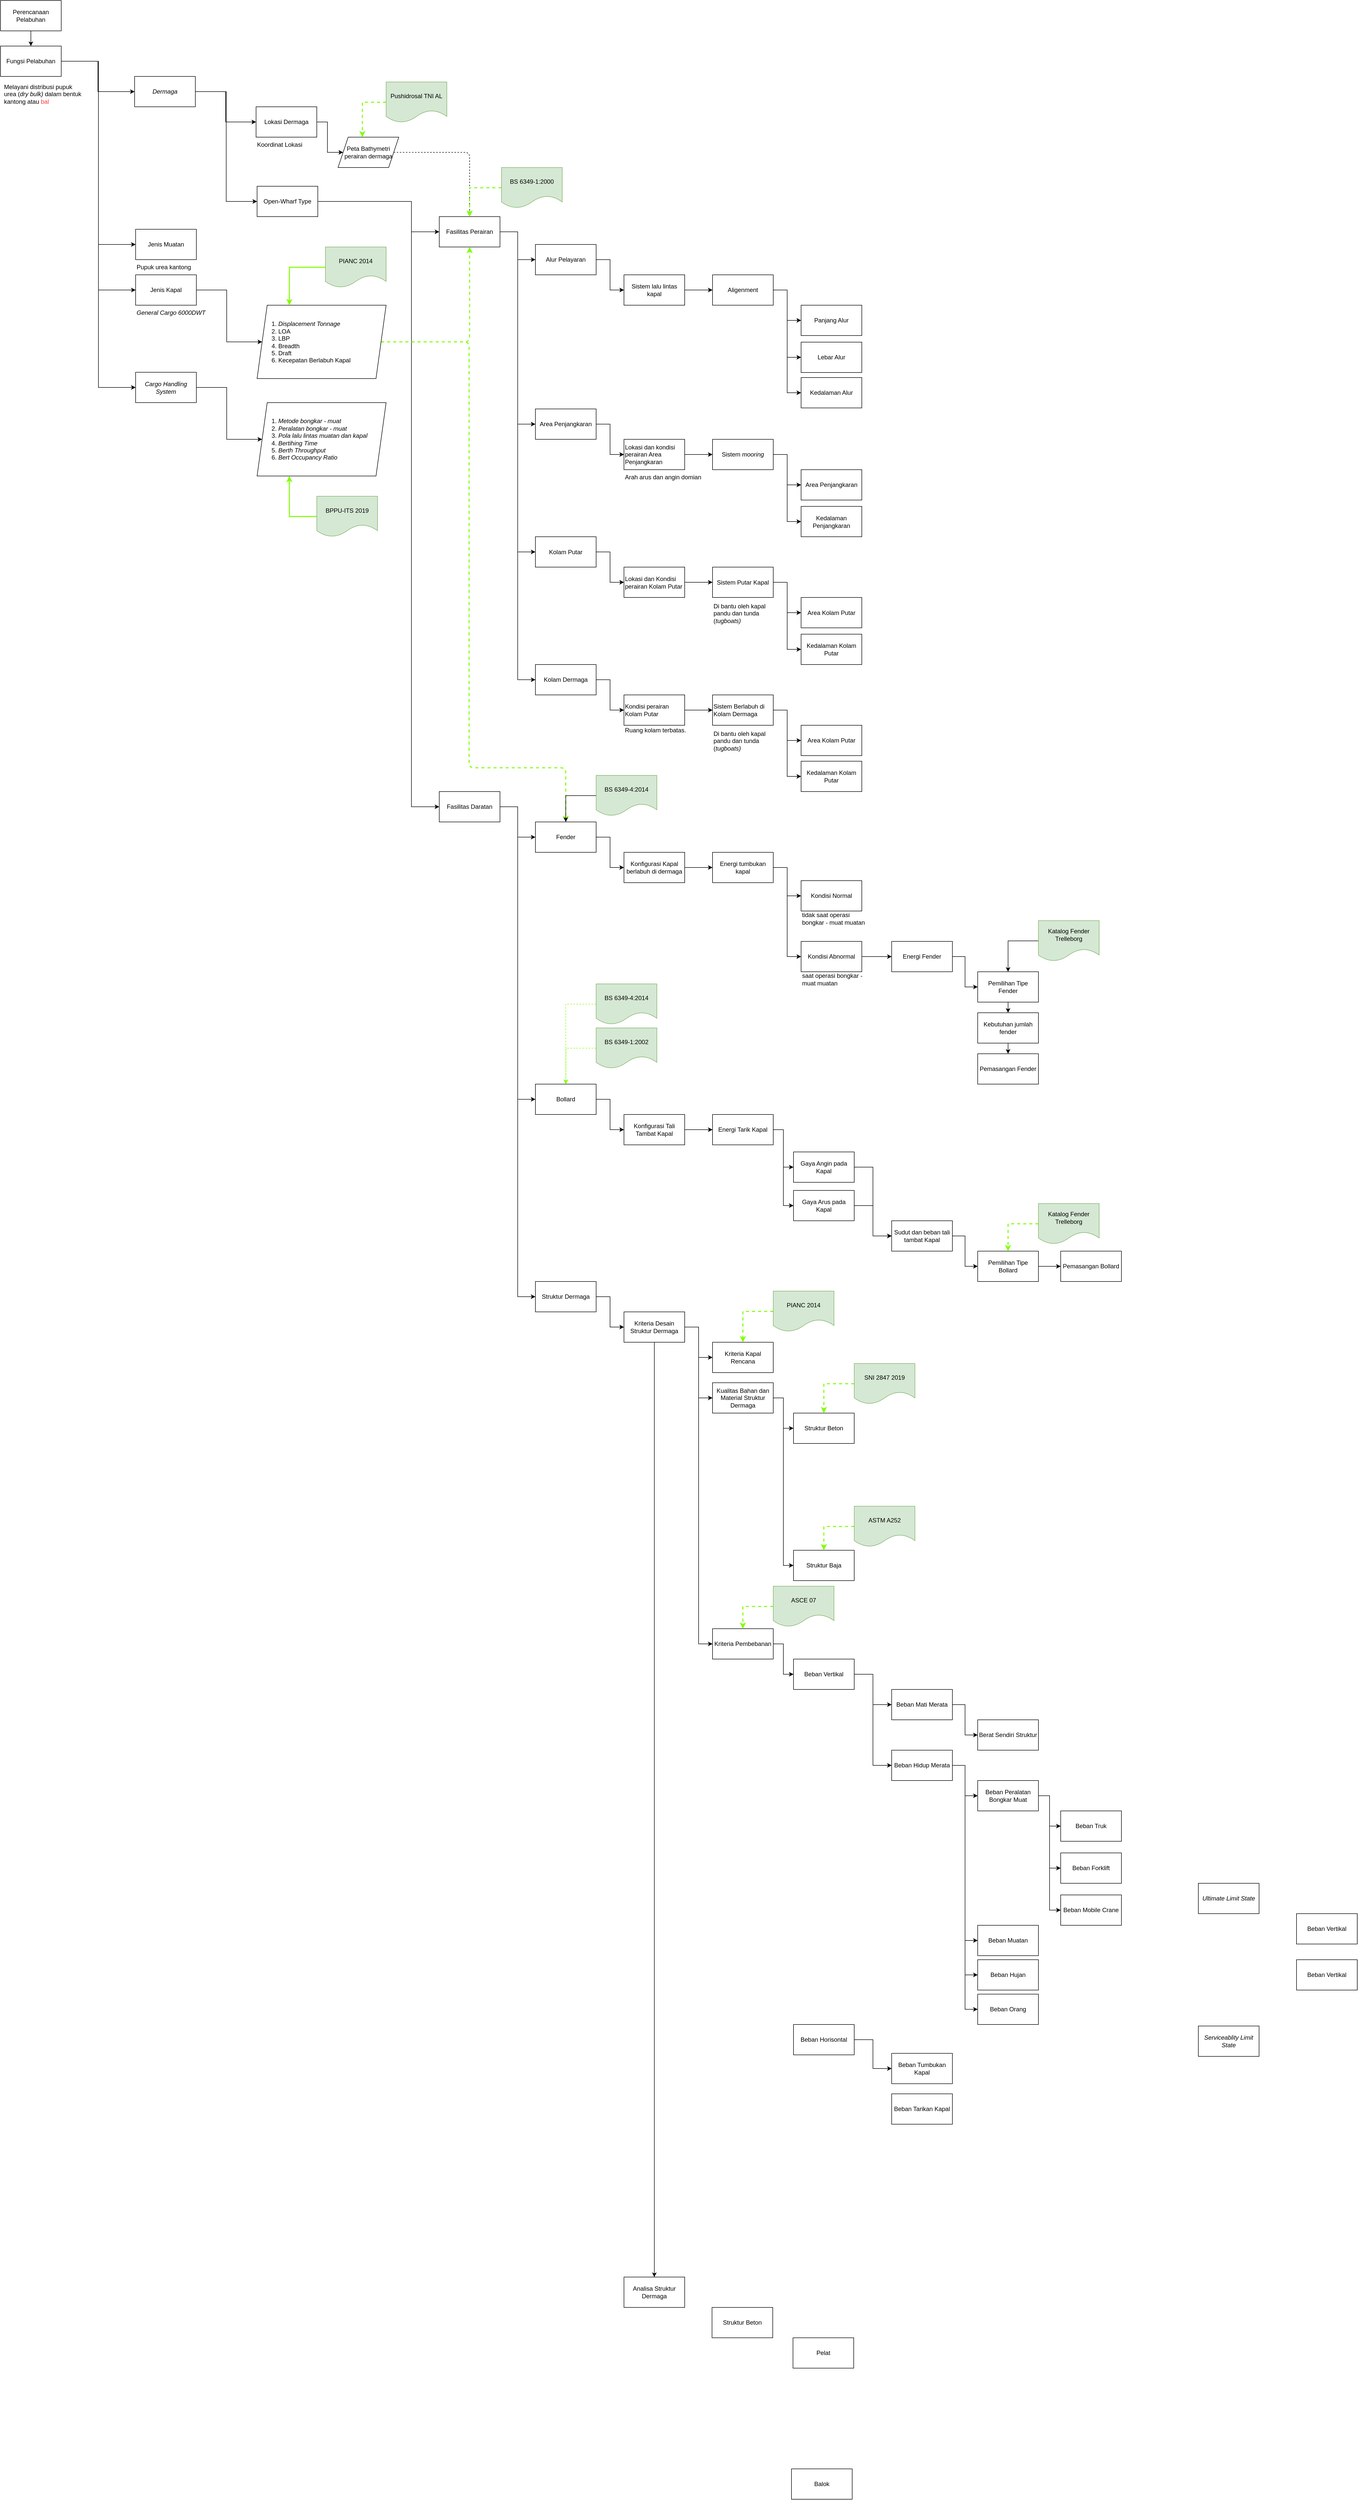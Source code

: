 <mxfile version="18.0.3" type="github">
  <diagram id="vPnPxJsKkhuTtD2iRJGy" name="Page-1">
    <mxGraphModel dx="1455" dy="5675" grid="0" gridSize="35" guides="1" tooltips="1" connect="1" arrows="1" fold="1" page="1" pageScale="1" pageWidth="3300" pageHeight="4681" math="0" shadow="0">
      <root>
        <mxCell id="0" />
        <mxCell id="1" parent="0" />
        <mxCell id="v9qTnyX4O629vSzhhKhX-34" style="edgeStyle=orthogonalEdgeStyle;rounded=0;orthogonalLoop=1;jettySize=auto;html=1;exitX=0.5;exitY=1;exitDx=0;exitDy=0;fontColor=#000000;" parent="1" source="v9qTnyX4O629vSzhhKhX-1" target="v9qTnyX4O629vSzhhKhX-18" edge="1">
          <mxGeometry relative="1" as="geometry" />
        </mxCell>
        <mxCell id="v9qTnyX4O629vSzhhKhX-1" value="Perencanaan Pelabuhan" style="rounded=0;whiteSpace=wrap;html=1;" parent="1" vertex="1">
          <mxGeometry x="117" y="-4574" width="120" height="60" as="geometry" />
        </mxCell>
        <mxCell id="v9qTnyX4O629vSzhhKhX-49" style="edgeStyle=orthogonalEdgeStyle;rounded=0;orthogonalLoop=1;jettySize=auto;html=1;entryX=0;entryY=0.5;entryDx=0;entryDy=0;fontColor=#000000;" parent="1" source="v9qTnyX4O629vSzhhKhX-2" target="v9qTnyX4O629vSzhhKhX-8" edge="1">
          <mxGeometry relative="1" as="geometry" />
        </mxCell>
        <mxCell id="v9qTnyX4O629vSzhhKhX-61" style="edgeStyle=orthogonalEdgeStyle;rounded=0;orthogonalLoop=1;jettySize=auto;html=1;exitX=1;exitY=0.5;exitDx=0;exitDy=0;entryX=0;entryY=0.5;entryDx=0;entryDy=0;fontColor=#000000;" parent="1" source="v9qTnyX4O629vSzhhKhX-2" target="v9qTnyX4O629vSzhhKhX-9" edge="1">
          <mxGeometry relative="1" as="geometry" />
        </mxCell>
        <mxCell id="v9qTnyX4O629vSzhhKhX-71" style="edgeStyle=orthogonalEdgeStyle;rounded=0;orthogonalLoop=1;jettySize=auto;html=1;exitX=1;exitY=0.5;exitDx=0;exitDy=0;entryX=0;entryY=0.5;entryDx=0;entryDy=0;fontColor=#000000;" parent="1" source="v9qTnyX4O629vSzhhKhX-2" target="v9qTnyX4O629vSzhhKhX-10" edge="1">
          <mxGeometry relative="1" as="geometry" />
        </mxCell>
        <mxCell id="v9qTnyX4O629vSzhhKhX-82" style="edgeStyle=orthogonalEdgeStyle;rounded=0;orthogonalLoop=1;jettySize=auto;html=1;exitX=1;exitY=0.5;exitDx=0;exitDy=0;entryX=0;entryY=0.5;entryDx=0;entryDy=0;fontColor=#000000;" parent="1" source="v9qTnyX4O629vSzhhKhX-2" target="v9qTnyX4O629vSzhhKhX-11" edge="1">
          <mxGeometry relative="1" as="geometry" />
        </mxCell>
        <mxCell id="v9qTnyX4O629vSzhhKhX-2" value="Fasilitas Perairan" style="rounded=0;whiteSpace=wrap;html=1;" parent="1" vertex="1">
          <mxGeometry x="984" y="-4147" width="120" height="60" as="geometry" />
        </mxCell>
        <mxCell id="Ws4u6goq_V8mnw8VZYxV-10" style="edgeStyle=orthogonalEdgeStyle;rounded=0;orthogonalLoop=1;jettySize=auto;html=1;exitX=1;exitY=0.5;exitDx=0;exitDy=0;entryX=0;entryY=0.5;entryDx=0;entryDy=0;strokeColor=#000000;strokeWidth=1;" edge="1" parent="1" source="v9qTnyX4O629vSzhhKhX-3" target="Ws4u6goq_V8mnw8VZYxV-9">
          <mxGeometry relative="1" as="geometry" />
        </mxCell>
        <mxCell id="Ws4u6goq_V8mnw8VZYxV-40" style="edgeStyle=orthogonalEdgeStyle;rounded=0;orthogonalLoop=1;jettySize=auto;html=1;exitX=1;exitY=0.5;exitDx=0;exitDy=0;entryX=0;entryY=0.5;entryDx=0;entryDy=0;strokeColor=#000000;strokeWidth=1;" edge="1" parent="1" source="v9qTnyX4O629vSzhhKhX-3" target="Ws4u6goq_V8mnw8VZYxV-39">
          <mxGeometry relative="1" as="geometry" />
        </mxCell>
        <mxCell id="Ws4u6goq_V8mnw8VZYxV-112" style="edgeStyle=orthogonalEdgeStyle;rounded=0;orthogonalLoop=1;jettySize=auto;html=1;exitX=1;exitY=0.5;exitDx=0;exitDy=0;entryX=0;entryY=0.5;entryDx=0;entryDy=0;strokeColor=#000000;strokeWidth=1;" edge="1" parent="1" source="v9qTnyX4O629vSzhhKhX-3" target="Ws4u6goq_V8mnw8VZYxV-62">
          <mxGeometry relative="1" as="geometry" />
        </mxCell>
        <mxCell id="v9qTnyX4O629vSzhhKhX-3" value="Fasilitas Daratan" style="rounded=0;whiteSpace=wrap;html=1;" parent="1" vertex="1">
          <mxGeometry x="984" y="-3011" width="120" height="60" as="geometry" />
        </mxCell>
        <mxCell id="v9qTnyX4O629vSzhhKhX-55" style="edgeStyle=orthogonalEdgeStyle;rounded=0;orthogonalLoop=1;jettySize=auto;html=1;exitX=1;exitY=0.5;exitDx=0;exitDy=0;entryX=0;entryY=0.5;entryDx=0;entryDy=0;fontColor=#000000;" parent="1" source="v9qTnyX4O629vSzhhKhX-8" target="v9qTnyX4O629vSzhhKhX-51" edge="1">
          <mxGeometry relative="1" as="geometry" />
        </mxCell>
        <mxCell id="v9qTnyX4O629vSzhhKhX-8" value="Alur Pelayaran" style="rounded=0;whiteSpace=wrap;html=1;" parent="1" vertex="1">
          <mxGeometry x="1174" y="-4092" width="120" height="60" as="geometry" />
        </mxCell>
        <mxCell id="v9qTnyX4O629vSzhhKhX-65" style="edgeStyle=orthogonalEdgeStyle;rounded=0;orthogonalLoop=1;jettySize=auto;html=1;exitX=1;exitY=0.5;exitDx=0;exitDy=0;entryX=0;entryY=0.5;entryDx=0;entryDy=0;fontColor=#000000;" parent="1" source="v9qTnyX4O629vSzhhKhX-9" target="v9qTnyX4O629vSzhhKhX-62" edge="1">
          <mxGeometry relative="1" as="geometry" />
        </mxCell>
        <mxCell id="v9qTnyX4O629vSzhhKhX-9" value="Area Penjangkaran" style="rounded=0;whiteSpace=wrap;html=1;" parent="1" vertex="1">
          <mxGeometry x="1174" y="-3767" width="120" height="60" as="geometry" />
        </mxCell>
        <mxCell id="v9qTnyX4O629vSzhhKhX-78" style="edgeStyle=orthogonalEdgeStyle;rounded=0;orthogonalLoop=1;jettySize=auto;html=1;exitX=1;exitY=0.5;exitDx=0;exitDy=0;entryX=0;entryY=0.5;entryDx=0;entryDy=0;fontColor=#000000;" parent="1" source="v9qTnyX4O629vSzhhKhX-10" target="v9qTnyX4O629vSzhhKhX-77" edge="1">
          <mxGeometry relative="1" as="geometry" />
        </mxCell>
        <mxCell id="v9qTnyX4O629vSzhhKhX-10" value="Kolam Putar" style="rounded=0;whiteSpace=wrap;html=1;" parent="1" vertex="1">
          <mxGeometry x="1174" y="-3514.5" width="120" height="60" as="geometry" />
        </mxCell>
        <mxCell id="v9qTnyX4O629vSzhhKhX-85" style="edgeStyle=orthogonalEdgeStyle;rounded=0;orthogonalLoop=1;jettySize=auto;html=1;exitX=1;exitY=0.5;exitDx=0;exitDy=0;entryX=0;entryY=0.5;entryDx=0;entryDy=0;fontColor=#000000;" parent="1" source="v9qTnyX4O629vSzhhKhX-11" target="v9qTnyX4O629vSzhhKhX-83" edge="1">
          <mxGeometry relative="1" as="geometry" />
        </mxCell>
        <mxCell id="v9qTnyX4O629vSzhhKhX-11" value="Kolam Dermaga" style="rounded=0;whiteSpace=wrap;html=1;" parent="1" vertex="1">
          <mxGeometry x="1174" y="-3262" width="120" height="60" as="geometry" />
        </mxCell>
        <mxCell id="v9qTnyX4O629vSzhhKhX-36" style="edgeStyle=orthogonalEdgeStyle;rounded=0;orthogonalLoop=1;jettySize=auto;html=1;entryX=0;entryY=0.5;entryDx=0;entryDy=0;fontColor=#000000;" parent="1" source="v9qTnyX4O629vSzhhKhX-18" target="v9qTnyX4O629vSzhhKhX-24" edge="1">
          <mxGeometry relative="1" as="geometry" />
        </mxCell>
        <mxCell id="v9qTnyX4O629vSzhhKhX-37" style="edgeStyle=orthogonalEdgeStyle;rounded=0;orthogonalLoop=1;jettySize=auto;html=1;exitX=1;exitY=0.5;exitDx=0;exitDy=0;entryX=0;entryY=0.5;entryDx=0;entryDy=0;fontColor=#000000;" parent="1" source="v9qTnyX4O629vSzhhKhX-18" target="v9qTnyX4O629vSzhhKhX-20" edge="1">
          <mxGeometry relative="1" as="geometry" />
        </mxCell>
        <mxCell id="v9qTnyX4O629vSzhhKhX-38" style="edgeStyle=orthogonalEdgeStyle;rounded=0;orthogonalLoop=1;jettySize=auto;html=1;exitX=1;exitY=0.5;exitDx=0;exitDy=0;entryX=0;entryY=0.5;entryDx=0;entryDy=0;fontColor=#000000;" parent="1" source="v9qTnyX4O629vSzhhKhX-18" target="v9qTnyX4O629vSzhhKhX-21" edge="1">
          <mxGeometry relative="1" as="geometry" />
        </mxCell>
        <mxCell id="v9qTnyX4O629vSzhhKhX-39" style="edgeStyle=orthogonalEdgeStyle;rounded=0;orthogonalLoop=1;jettySize=auto;html=1;entryX=0;entryY=0.5;entryDx=0;entryDy=0;fontColor=#000000;exitX=1;exitY=0.5;exitDx=0;exitDy=0;" parent="1" source="v9qTnyX4O629vSzhhKhX-18" target="v9qTnyX4O629vSzhhKhX-22" edge="1">
          <mxGeometry relative="1" as="geometry">
            <mxPoint x="308" y="-4266" as="sourcePoint" />
          </mxGeometry>
        </mxCell>
        <mxCell id="v9qTnyX4O629vSzhhKhX-18" value="Fungsi Pelabuhan" style="rounded=0;whiteSpace=wrap;html=1;" parent="1" vertex="1">
          <mxGeometry x="117" y="-4484" width="120" height="60" as="geometry" />
        </mxCell>
        <mxCell id="v9qTnyX4O629vSzhhKhX-20" value="Jenis Muatan" style="rounded=0;whiteSpace=wrap;html=1;" parent="1" vertex="1">
          <mxGeometry x="384" y="-4122" width="120" height="60" as="geometry" />
        </mxCell>
        <mxCell id="v9qTnyX4O629vSzhhKhX-44" style="edgeStyle=orthogonalEdgeStyle;rounded=0;orthogonalLoop=1;jettySize=auto;html=1;fontColor=#000000;entryX=0;entryY=0.5;entryDx=0;entryDy=0;" parent="1" source="v9qTnyX4O629vSzhhKhX-21" target="v9qTnyX4O629vSzhhKhX-40" edge="1">
          <mxGeometry relative="1" as="geometry">
            <mxPoint x="614" y="-4062" as="targetPoint" />
          </mxGeometry>
        </mxCell>
        <mxCell id="v9qTnyX4O629vSzhhKhX-21" value="Jenis Kapal" style="rounded=0;whiteSpace=wrap;html=1;" parent="1" vertex="1">
          <mxGeometry x="384" y="-4032" width="120" height="60" as="geometry" />
        </mxCell>
        <mxCell id="v9qTnyX4O629vSzhhKhX-45" style="edgeStyle=orthogonalEdgeStyle;rounded=0;orthogonalLoop=1;jettySize=auto;html=1;entryX=0;entryY=0.5;entryDx=0;entryDy=0;fontColor=#000000;" parent="1" source="v9qTnyX4O629vSzhhKhX-22" target="v9qTnyX4O629vSzhhKhX-43" edge="1">
          <mxGeometry relative="1" as="geometry" />
        </mxCell>
        <mxCell id="v9qTnyX4O629vSzhhKhX-22" value="&lt;i&gt;Cargo Handling System&lt;/i&gt;" style="rounded=0;whiteSpace=wrap;html=1;align=center;" parent="1" vertex="1">
          <mxGeometry x="384" y="-3839.5" width="120" height="60" as="geometry" />
        </mxCell>
        <mxCell id="v9qTnyX4O629vSzhhKhX-46" style="edgeStyle=orthogonalEdgeStyle;rounded=0;orthogonalLoop=1;jettySize=auto;html=1;exitX=1;exitY=0.5;exitDx=0;exitDy=0;fontColor=#000000;entryX=0;entryY=0.5;entryDx=0;entryDy=0;" parent="1" source="v9qTnyX4O629vSzhhKhX-24" target="v9qTnyX4O629vSzhhKhX-99" edge="1">
          <mxGeometry relative="1" as="geometry" />
        </mxCell>
        <mxCell id="v9qTnyX4O629vSzhhKhX-100" style="edgeStyle=orthogonalEdgeStyle;rounded=0;orthogonalLoop=1;jettySize=auto;html=1;exitX=1;exitY=0.5;exitDx=0;exitDy=0;entryX=0;entryY=0.5;entryDx=0;entryDy=0;fontColor=#000000;" parent="1" source="v9qTnyX4O629vSzhhKhX-24" target="v9qTnyX4O629vSzhhKhX-31" edge="1">
          <mxGeometry relative="1" as="geometry" />
        </mxCell>
        <mxCell id="v9qTnyX4O629vSzhhKhX-24" value="&lt;i&gt;Dermaga&lt;/i&gt;" style="rounded=0;whiteSpace=wrap;html=1;" parent="1" vertex="1">
          <mxGeometry x="382" y="-4424" width="120" height="60" as="geometry" />
        </mxCell>
        <mxCell id="v9qTnyX4O629vSzhhKhX-26" value="Melayani distribusi pupuk urea (&lt;i&gt;dry bulk)&lt;/i&gt;&amp;nbsp;dalam bentuk kantong atau &lt;font color=&quot;#ff3333&quot;&gt;bal&lt;/font&gt;" style="text;html=1;strokeColor=none;fillColor=none;align=left;verticalAlign=middle;whiteSpace=wrap;rounded=0;" parent="1" vertex="1">
          <mxGeometry x="122" y="-4413" width="157" height="48" as="geometry" />
        </mxCell>
        <mxCell id="v9qTnyX4O629vSzhhKhX-29" value="Pupuk urea kantong" style="text;html=1;strokeColor=none;fillColor=none;align=left;verticalAlign=middle;whiteSpace=wrap;rounded=0;" parent="1" vertex="1">
          <mxGeometry x="384" y="-4062" width="280" height="30" as="geometry" />
        </mxCell>
        <mxCell id="v9qTnyX4O629vSzhhKhX-30" value="&lt;i&gt;General Cargo 6000DWT&lt;/i&gt;" style="text;html=1;strokeColor=none;fillColor=none;align=left;verticalAlign=middle;whiteSpace=wrap;rounded=0;" parent="1" vertex="1">
          <mxGeometry x="384" y="-3972" width="280" height="30" as="geometry" />
        </mxCell>
        <mxCell id="v9qTnyX4O629vSzhhKhX-47" style="edgeStyle=orthogonalEdgeStyle;rounded=0;orthogonalLoop=1;jettySize=auto;html=1;exitX=1;exitY=0.5;exitDx=0;exitDy=0;entryX=0;entryY=0.5;entryDx=0;entryDy=0;fontColor=#000000;" parent="1" source="v9qTnyX4O629vSzhhKhX-31" target="v9qTnyX4O629vSzhhKhX-2" edge="1">
          <mxGeometry relative="1" as="geometry">
            <Array as="points">
              <mxPoint x="929" y="-4177" />
              <mxPoint x="929" y="-4117" />
            </Array>
          </mxGeometry>
        </mxCell>
        <mxCell id="v9qTnyX4O629vSzhhKhX-48" style="edgeStyle=orthogonalEdgeStyle;rounded=0;orthogonalLoop=1;jettySize=auto;html=1;exitX=1;exitY=0.5;exitDx=0;exitDy=0;entryX=0;entryY=0.5;entryDx=0;entryDy=0;fontColor=#000000;" parent="1" source="v9qTnyX4O629vSzhhKhX-31" target="v9qTnyX4O629vSzhhKhX-3" edge="1">
          <mxGeometry relative="1" as="geometry">
            <Array as="points">
              <mxPoint x="929" y="-4177" />
              <mxPoint x="929" y="-2981" />
            </Array>
          </mxGeometry>
        </mxCell>
        <mxCell id="v9qTnyX4O629vSzhhKhX-31" value="Open-Wharf Type" style="rounded=0;whiteSpace=wrap;html=1;fontColor=#000000;" parent="1" vertex="1">
          <mxGeometry x="624" y="-4207" width="120" height="60" as="geometry" />
        </mxCell>
        <mxCell id="v9qTnyX4O629vSzhhKhX-96" style="edgeStyle=orthogonalEdgeStyle;orthogonalLoop=1;jettySize=auto;html=1;entryX=0.5;entryY=1;entryDx=0;entryDy=0;fontColor=#000000;verticalAlign=middle;horizontal=1;rounded=1;dashed=1;fillColor=#d5e8d4;strokeColor=#80FF00;strokeWidth=2;" parent="1" source="v9qTnyX4O629vSzhhKhX-40" target="v9qTnyX4O629vSzhhKhX-2" edge="1">
          <mxGeometry relative="1" as="geometry">
            <Array as="points">
              <mxPoint x="1044" y="-3899" />
            </Array>
          </mxGeometry>
        </mxCell>
        <mxCell id="Ws4u6goq_V8mnw8VZYxV-20" style="edgeStyle=orthogonalEdgeStyle;rounded=1;orthogonalLoop=1;jettySize=auto;html=1;exitX=1;exitY=0.5;exitDx=0;exitDy=0;strokeColor=#80FF00;strokeWidth=2;dashed=1;" edge="1" parent="1" source="v9qTnyX4O629vSzhhKhX-40" target="Ws4u6goq_V8mnw8VZYxV-9">
          <mxGeometry relative="1" as="geometry">
            <mxPoint x="1021.545" y="-3058.364" as="targetPoint" />
            <Array as="points">
              <mxPoint x="1043" y="-3899" />
              <mxPoint x="1043" y="-3058" />
              <mxPoint x="1234" y="-3058" />
            </Array>
          </mxGeometry>
        </mxCell>
        <mxCell id="v9qTnyX4O629vSzhhKhX-40" value="&lt;ol&gt;&lt;li&gt;&lt;i&gt;Displacement Tonnage&lt;/i&gt;&lt;/li&gt;&lt;li&gt;LOA&lt;/li&gt;&lt;li&gt;LBP&lt;/li&gt;&lt;li&gt;Breadth&lt;/li&gt;&lt;li&gt;Draft&lt;/li&gt;&lt;li&gt;Kecepatan Berlabuh Kapal&lt;/li&gt;&lt;/ol&gt;" style="shape=parallelogram;perimeter=parallelogramPerimeter;whiteSpace=wrap;html=1;fixedSize=1;fontColor=#000000;align=left;" parent="1" vertex="1">
          <mxGeometry x="624" y="-3972" width="255" height="145" as="geometry" />
        </mxCell>
        <mxCell id="v9qTnyX4O629vSzhhKhX-43" value="&lt;ol&gt;&lt;li&gt;&lt;i&gt;Metode bongkar - muat&lt;/i&gt;&lt;/li&gt;&lt;li&gt;&lt;i&gt;Peralatan bongkar - muat&lt;/i&gt;&lt;/li&gt;&lt;li&gt;&lt;i&gt;Pola lalu lintas muatan dan kapal&lt;/i&gt;&lt;/li&gt;&lt;li&gt;&lt;i&gt;Bertihing Time&lt;/i&gt;&lt;/li&gt;&lt;li&gt;&lt;i&gt;Berth Throughput&lt;/i&gt;&lt;/li&gt;&lt;li&gt;&lt;i&gt;Bert Occupancy Ratio&lt;/i&gt;&lt;/li&gt;&lt;/ol&gt;" style="shape=parallelogram;perimeter=parallelogramPerimeter;whiteSpace=wrap;html=1;fixedSize=1;fontColor=#000000;align=left;" parent="1" vertex="1">
          <mxGeometry x="624" y="-3779.5" width="255" height="145" as="geometry" />
        </mxCell>
        <mxCell id="v9qTnyX4O629vSzhhKhX-57" style="edgeStyle=orthogonalEdgeStyle;rounded=0;orthogonalLoop=1;jettySize=auto;html=1;entryX=0;entryY=0.5;entryDx=0;entryDy=0;fontColor=#000000;" parent="1" source="v9qTnyX4O629vSzhhKhX-50" target="v9qTnyX4O629vSzhhKhX-52" edge="1">
          <mxGeometry relative="1" as="geometry" />
        </mxCell>
        <mxCell id="v9qTnyX4O629vSzhhKhX-58" style="edgeStyle=orthogonalEdgeStyle;rounded=0;orthogonalLoop=1;jettySize=auto;html=1;exitX=1;exitY=0.5;exitDx=0;exitDy=0;entryX=0;entryY=0.5;entryDx=0;entryDy=0;fontColor=#000000;" parent="1" source="v9qTnyX4O629vSzhhKhX-50" target="v9qTnyX4O629vSzhhKhX-53" edge="1">
          <mxGeometry relative="1" as="geometry" />
        </mxCell>
        <mxCell id="v9qTnyX4O629vSzhhKhX-60" style="edgeStyle=orthogonalEdgeStyle;rounded=0;orthogonalLoop=1;jettySize=auto;html=1;exitX=1;exitY=0.5;exitDx=0;exitDy=0;entryX=0;entryY=0.5;entryDx=0;entryDy=0;fontColor=#000000;" parent="1" source="v9qTnyX4O629vSzhhKhX-50" target="v9qTnyX4O629vSzhhKhX-59" edge="1">
          <mxGeometry relative="1" as="geometry" />
        </mxCell>
        <mxCell id="v9qTnyX4O629vSzhhKhX-50" value="Aligenment" style="rounded=0;whiteSpace=wrap;html=1;" parent="1" vertex="1">
          <mxGeometry x="1524" y="-4032" width="120" height="60" as="geometry" />
        </mxCell>
        <mxCell id="v9qTnyX4O629vSzhhKhX-56" style="edgeStyle=orthogonalEdgeStyle;rounded=0;orthogonalLoop=1;jettySize=auto;html=1;exitX=1;exitY=0.5;exitDx=0;exitDy=0;entryX=0;entryY=0.5;entryDx=0;entryDy=0;fontColor=#000000;" parent="1" source="v9qTnyX4O629vSzhhKhX-51" target="v9qTnyX4O629vSzhhKhX-50" edge="1">
          <mxGeometry relative="1" as="geometry" />
        </mxCell>
        <mxCell id="v9qTnyX4O629vSzhhKhX-51" value="Sistem lalu lintas kapal" style="rounded=0;whiteSpace=wrap;html=1;" parent="1" vertex="1">
          <mxGeometry x="1349" y="-4032" width="120" height="60" as="geometry" />
        </mxCell>
        <mxCell id="v9qTnyX4O629vSzhhKhX-52" value="Panjang Alur" style="rounded=0;whiteSpace=wrap;html=1;" parent="1" vertex="1">
          <mxGeometry x="1699" y="-3972" width="120" height="60" as="geometry" />
        </mxCell>
        <mxCell id="v9qTnyX4O629vSzhhKhX-53" value="Lebar Alur" style="rounded=0;whiteSpace=wrap;html=1;" parent="1" vertex="1">
          <mxGeometry x="1699" y="-3899" width="120" height="60" as="geometry" />
        </mxCell>
        <mxCell id="v9qTnyX4O629vSzhhKhX-59" value="Kedalaman Alur" style="rounded=0;whiteSpace=wrap;html=1;" parent="1" vertex="1">
          <mxGeometry x="1699" y="-3829" width="120" height="60" as="geometry" />
        </mxCell>
        <mxCell id="v9qTnyX4O629vSzhhKhX-64" style="edgeStyle=orthogonalEdgeStyle;rounded=0;orthogonalLoop=1;jettySize=auto;html=1;exitX=1;exitY=0.5;exitDx=0;exitDy=0;entryX=0;entryY=0.5;entryDx=0;entryDy=0;fontColor=#000000;" parent="1" source="v9qTnyX4O629vSzhhKhX-62" target="v9qTnyX4O629vSzhhKhX-63" edge="1">
          <mxGeometry relative="1" as="geometry" />
        </mxCell>
        <mxCell id="v9qTnyX4O629vSzhhKhX-62" value="Lokasi dan kondisi perairan Area Penjangkaran" style="rounded=0;whiteSpace=wrap;html=1;align=left;" parent="1" vertex="1">
          <mxGeometry x="1349" y="-3707" width="120" height="60" as="geometry" />
        </mxCell>
        <mxCell id="v9qTnyX4O629vSzhhKhX-69" style="edgeStyle=orthogonalEdgeStyle;rounded=0;orthogonalLoop=1;jettySize=auto;html=1;exitX=1;exitY=0.5;exitDx=0;exitDy=0;entryX=0;entryY=0.5;entryDx=0;entryDy=0;fontColor=#000000;" parent="1" source="v9qTnyX4O629vSzhhKhX-63" target="v9qTnyX4O629vSzhhKhX-66" edge="1">
          <mxGeometry relative="1" as="geometry" />
        </mxCell>
        <mxCell id="v9qTnyX4O629vSzhhKhX-70" style="edgeStyle=orthogonalEdgeStyle;rounded=0;orthogonalLoop=1;jettySize=auto;html=1;exitX=1;exitY=0.5;exitDx=0;exitDy=0;entryX=0;entryY=0.5;entryDx=0;entryDy=0;fontColor=#000000;" parent="1" source="v9qTnyX4O629vSzhhKhX-63" target="v9qTnyX4O629vSzhhKhX-67" edge="1">
          <mxGeometry relative="1" as="geometry" />
        </mxCell>
        <mxCell id="v9qTnyX4O629vSzhhKhX-63" value="Sistem &lt;i&gt;mooring&lt;/i&gt;" style="rounded=0;whiteSpace=wrap;html=1;" parent="1" vertex="1">
          <mxGeometry x="1524" y="-3707" width="120" height="60" as="geometry" />
        </mxCell>
        <mxCell id="v9qTnyX4O629vSzhhKhX-66" value="Area Penjangkaran" style="rounded=0;whiteSpace=wrap;html=1;" parent="1" vertex="1">
          <mxGeometry x="1699" y="-3647" width="120" height="60" as="geometry" />
        </mxCell>
        <mxCell id="v9qTnyX4O629vSzhhKhX-67" value="Kedalaman Penjangkaran" style="rounded=0;whiteSpace=wrap;html=1;" parent="1" vertex="1">
          <mxGeometry x="1699" y="-3574.5" width="120" height="60" as="geometry" />
        </mxCell>
        <mxCell id="v9qTnyX4O629vSzhhKhX-68" value="Arah arus dan angin domian" style="text;html=1;strokeColor=none;fillColor=none;align=left;verticalAlign=middle;whiteSpace=wrap;rounded=0;fontColor=#000000;" parent="1" vertex="1">
          <mxGeometry x="1349" y="-3647" width="175" height="30" as="geometry" />
        </mxCell>
        <mxCell id="v9qTnyX4O629vSzhhKhX-73" value="Di bantu oleh kapal pandu dan tunda (&lt;i&gt;tugboats)&lt;/i&gt;" style="text;html=1;strokeColor=none;fillColor=none;align=left;verticalAlign=middle;whiteSpace=wrap;rounded=0;fontColor=#000000;" parent="1" vertex="1">
          <mxGeometry x="1524" y="-3394.5" width="140" height="62.5" as="geometry" />
        </mxCell>
        <mxCell id="v9qTnyX4O629vSzhhKhX-80" style="edgeStyle=orthogonalEdgeStyle;rounded=0;orthogonalLoop=1;jettySize=auto;html=1;exitX=1;exitY=0.5;exitDx=0;exitDy=0;entryX=0;entryY=0.5;entryDx=0;entryDy=0;fontColor=#000000;" parent="1" source="v9qTnyX4O629vSzhhKhX-74" target="v9qTnyX4O629vSzhhKhX-76" edge="1">
          <mxGeometry relative="1" as="geometry" />
        </mxCell>
        <mxCell id="v9qTnyX4O629vSzhhKhX-81" style="edgeStyle=orthogonalEdgeStyle;rounded=0;orthogonalLoop=1;jettySize=auto;html=1;exitX=1;exitY=0.5;exitDx=0;exitDy=0;entryX=0;entryY=0.5;entryDx=0;entryDy=0;fontColor=#000000;" parent="1" source="v9qTnyX4O629vSzhhKhX-74" target="v9qTnyX4O629vSzhhKhX-75" edge="1">
          <mxGeometry relative="1" as="geometry" />
        </mxCell>
        <mxCell id="v9qTnyX4O629vSzhhKhX-74" value="Sistem Putar Kapal" style="rounded=0;whiteSpace=wrap;html=1;" parent="1" vertex="1">
          <mxGeometry x="1524" y="-3454.5" width="120" height="60" as="geometry" />
        </mxCell>
        <mxCell id="v9qTnyX4O629vSzhhKhX-75" value="Kedalaman Kolam Putar" style="rounded=0;whiteSpace=wrap;html=1;" parent="1" vertex="1">
          <mxGeometry x="1699" y="-3322" width="120" height="60" as="geometry" />
        </mxCell>
        <mxCell id="v9qTnyX4O629vSzhhKhX-76" value="Area Kolam Putar" style="rounded=0;whiteSpace=wrap;html=1;" parent="1" vertex="1">
          <mxGeometry x="1699" y="-3394.5" width="120" height="60" as="geometry" />
        </mxCell>
        <mxCell id="v9qTnyX4O629vSzhhKhX-79" style="edgeStyle=orthogonalEdgeStyle;rounded=0;orthogonalLoop=1;jettySize=auto;html=1;exitX=1;exitY=0.5;exitDx=0;exitDy=0;fontColor=#000000;" parent="1" source="v9qTnyX4O629vSzhhKhX-77" target="v9qTnyX4O629vSzhhKhX-74" edge="1">
          <mxGeometry relative="1" as="geometry" />
        </mxCell>
        <mxCell id="v9qTnyX4O629vSzhhKhX-77" value="Lokasi dan Kondisi perairan Kolam Putar" style="rounded=0;whiteSpace=wrap;html=1;align=left;" parent="1" vertex="1">
          <mxGeometry x="1349" y="-3454.5" width="120" height="60" as="geometry" />
        </mxCell>
        <mxCell id="v9qTnyX4O629vSzhhKhX-86" style="edgeStyle=orthogonalEdgeStyle;rounded=0;orthogonalLoop=1;jettySize=auto;html=1;exitX=1;exitY=0.5;exitDx=0;exitDy=0;entryX=0;entryY=0.5;entryDx=0;entryDy=0;fontColor=#000000;" parent="1" source="v9qTnyX4O629vSzhhKhX-83" target="v9qTnyX4O629vSzhhKhX-84" edge="1">
          <mxGeometry relative="1" as="geometry" />
        </mxCell>
        <mxCell id="v9qTnyX4O629vSzhhKhX-83" value="Kondisi perairan Kolam Putar" style="rounded=0;whiteSpace=wrap;html=1;align=left;" parent="1" vertex="1">
          <mxGeometry x="1349" y="-3202" width="120" height="60" as="geometry" />
        </mxCell>
        <mxCell id="v9qTnyX4O629vSzhhKhX-90" style="edgeStyle=orthogonalEdgeStyle;rounded=0;orthogonalLoop=1;jettySize=auto;html=1;exitX=1;exitY=0.5;exitDx=0;exitDy=0;entryX=0;entryY=0.5;entryDx=0;entryDy=0;fontColor=#000000;" parent="1" source="v9qTnyX4O629vSzhhKhX-84" target="v9qTnyX4O629vSzhhKhX-87" edge="1">
          <mxGeometry relative="1" as="geometry" />
        </mxCell>
        <mxCell id="v9qTnyX4O629vSzhhKhX-92" style="edgeStyle=orthogonalEdgeStyle;rounded=0;orthogonalLoop=1;jettySize=auto;html=1;exitX=1;exitY=0.5;exitDx=0;exitDy=0;entryX=0;entryY=0.5;entryDx=0;entryDy=0;fontColor=#000000;" parent="1" source="v9qTnyX4O629vSzhhKhX-84" target="v9qTnyX4O629vSzhhKhX-91" edge="1">
          <mxGeometry relative="1" as="geometry" />
        </mxCell>
        <mxCell id="v9qTnyX4O629vSzhhKhX-84" value="Sistem Berlabuh di Kolam Dermaga" style="rounded=0;whiteSpace=wrap;html=1;align=left;" parent="1" vertex="1">
          <mxGeometry x="1524" y="-3202" width="120" height="60" as="geometry" />
        </mxCell>
        <mxCell id="v9qTnyX4O629vSzhhKhX-87" value="Area Kolam Putar" style="rounded=0;whiteSpace=wrap;html=1;" parent="1" vertex="1">
          <mxGeometry x="1699" y="-3142" width="120" height="60" as="geometry" />
        </mxCell>
        <mxCell id="v9qTnyX4O629vSzhhKhX-88" value="Di bantu oleh kapal pandu dan tunda (&lt;i&gt;tugboats)&lt;/i&gt;" style="text;html=1;strokeColor=none;fillColor=none;align=left;verticalAlign=middle;whiteSpace=wrap;rounded=0;fontColor=#000000;" parent="1" vertex="1">
          <mxGeometry x="1524" y="-3142" width="140" height="62.5" as="geometry" />
        </mxCell>
        <mxCell id="v9qTnyX4O629vSzhhKhX-89" value="Ruang kolam terbatas." style="text;html=1;strokeColor=none;fillColor=none;align=left;verticalAlign=middle;whiteSpace=wrap;rounded=0;fontColor=#000000;" parent="1" vertex="1">
          <mxGeometry x="1349" y="-3142" width="140" height="20" as="geometry" />
        </mxCell>
        <mxCell id="v9qTnyX4O629vSzhhKhX-91" value="Kedalaman Kolam Putar" style="rounded=0;whiteSpace=wrap;html=1;" parent="1" vertex="1">
          <mxGeometry x="1699" y="-3071" width="120" height="60" as="geometry" />
        </mxCell>
        <mxCell id="v9qTnyX4O629vSzhhKhX-103" style="edgeStyle=orthogonalEdgeStyle;rounded=1;orthogonalLoop=1;jettySize=auto;html=1;exitX=1;exitY=0.5;exitDx=0;exitDy=0;entryX=0.5;entryY=0;entryDx=0;entryDy=0;fontColor=#000000;dashed=1;" parent="1" source="v9qTnyX4O629vSzhhKhX-98" target="v9qTnyX4O629vSzhhKhX-2" edge="1">
          <mxGeometry relative="1" as="geometry" />
        </mxCell>
        <mxCell id="v9qTnyX4O629vSzhhKhX-98" value="Peta Bathymetri perairan dermaga" style="shape=parallelogram;perimeter=parallelogramPerimeter;whiteSpace=wrap;html=1;fixedSize=1;fontColor=#000000;" parent="1" vertex="1">
          <mxGeometry x="784" y="-4304" width="120" height="60" as="geometry" />
        </mxCell>
        <mxCell id="v9qTnyX4O629vSzhhKhX-101" style="edgeStyle=orthogonalEdgeStyle;rounded=0;orthogonalLoop=1;jettySize=auto;html=1;exitX=1;exitY=0.5;exitDx=0;exitDy=0;entryX=0;entryY=0.5;entryDx=0;entryDy=0;fontColor=#000000;" parent="1" source="v9qTnyX4O629vSzhhKhX-99" target="v9qTnyX4O629vSzhhKhX-98" edge="1">
          <mxGeometry relative="1" as="geometry" />
        </mxCell>
        <mxCell id="v9qTnyX4O629vSzhhKhX-99" value="Lokasi Dermaga" style="rounded=0;whiteSpace=wrap;html=1;" parent="1" vertex="1">
          <mxGeometry x="622" y="-4364" width="120" height="60" as="geometry" />
        </mxCell>
        <mxCell id="v9qTnyX4O629vSzhhKhX-102" value="Koordinat Lokasi" style="text;html=1;strokeColor=none;fillColor=none;align=left;verticalAlign=middle;whiteSpace=wrap;rounded=0;" parent="1" vertex="1">
          <mxGeometry x="622" y="-4304" width="280" height="30" as="geometry" />
        </mxCell>
        <mxCell id="Ws4u6goq_V8mnw8VZYxV-2" style="edgeStyle=orthogonalEdgeStyle;rounded=0;orthogonalLoop=1;jettySize=auto;html=1;exitX=0;exitY=0.5;exitDx=0;exitDy=0;entryX=0.5;entryY=0;entryDx=0;entryDy=0;strokeWidth=2;strokeColor=#80FF00;dashed=1;" edge="1" parent="1" source="Ws4u6goq_V8mnw8VZYxV-1" target="v9qTnyX4O629vSzhhKhX-2">
          <mxGeometry relative="1" as="geometry" />
        </mxCell>
        <mxCell id="Ws4u6goq_V8mnw8VZYxV-1" value="BS 6349-1:2000" style="shape=document;whiteSpace=wrap;html=1;boundedLbl=1;fillColor=#d5e8d4;strokeColor=#82b366;" vertex="1" parent="1">
          <mxGeometry x="1107" y="-4244" width="120" height="80" as="geometry" />
        </mxCell>
        <mxCell id="Ws4u6goq_V8mnw8VZYxV-4" style="edgeStyle=orthogonalEdgeStyle;rounded=0;orthogonalLoop=1;jettySize=auto;html=1;exitX=0;exitY=0.5;exitDx=0;exitDy=0;entryX=0.25;entryY=0;entryDx=0;entryDy=0;strokeColor=#80FF00;strokeWidth=2;" edge="1" parent="1" source="Ws4u6goq_V8mnw8VZYxV-3" target="v9qTnyX4O629vSzhhKhX-40">
          <mxGeometry relative="1" as="geometry" />
        </mxCell>
        <mxCell id="Ws4u6goq_V8mnw8VZYxV-3" value="PIANC 2014" style="shape=document;whiteSpace=wrap;html=1;boundedLbl=1;fillColor=#d5e8d4;strokeColor=#82b366;" vertex="1" parent="1">
          <mxGeometry x="759" y="-4087" width="120" height="80" as="geometry" />
        </mxCell>
        <mxCell id="Ws4u6goq_V8mnw8VZYxV-6" style="edgeStyle=orthogonalEdgeStyle;rounded=0;orthogonalLoop=1;jettySize=auto;html=1;entryX=0.75;entryY=0;entryDx=0;entryDy=0;strokeColor=#80FF00;strokeWidth=2;exitX=0;exitY=0.5;exitDx=0;exitDy=0;dashed=1;" edge="1" parent="1" source="Ws4u6goq_V8mnw8VZYxV-5" target="v9qTnyX4O629vSzhhKhX-102">
          <mxGeometry relative="1" as="geometry" />
        </mxCell>
        <mxCell id="Ws4u6goq_V8mnw8VZYxV-5" value="Pushidrosal TNI AL" style="shape=document;whiteSpace=wrap;html=1;boundedLbl=1;fillColor=#d5e8d4;strokeColor=#82b366;" vertex="1" parent="1">
          <mxGeometry x="879" y="-4413" width="120" height="80" as="geometry" />
        </mxCell>
        <mxCell id="Ws4u6goq_V8mnw8VZYxV-8" style="edgeStyle=orthogonalEdgeStyle;rounded=0;orthogonalLoop=1;jettySize=auto;html=1;exitX=0;exitY=0.5;exitDx=0;exitDy=0;entryX=0.25;entryY=1;entryDx=0;entryDy=0;strokeColor=#80FF00;strokeWidth=2;" edge="1" parent="1" source="Ws4u6goq_V8mnw8VZYxV-7" target="v9qTnyX4O629vSzhhKhX-43">
          <mxGeometry relative="1" as="geometry" />
        </mxCell>
        <mxCell id="Ws4u6goq_V8mnw8VZYxV-7" value="BPPU-ITS 2019" style="shape=document;whiteSpace=wrap;html=1;boundedLbl=1;fillColor=#d5e8d4;strokeColor=#82b366;" vertex="1" parent="1">
          <mxGeometry x="742" y="-3594.5" width="120" height="80" as="geometry" />
        </mxCell>
        <mxCell id="Ws4u6goq_V8mnw8VZYxV-17" style="edgeStyle=orthogonalEdgeStyle;rounded=0;orthogonalLoop=1;jettySize=auto;html=1;exitX=1;exitY=0.5;exitDx=0;exitDy=0;entryX=0;entryY=0.5;entryDx=0;entryDy=0;strokeColor=#000000;strokeWidth=1;" edge="1" parent="1" source="Ws4u6goq_V8mnw8VZYxV-9" target="Ws4u6goq_V8mnw8VZYxV-11">
          <mxGeometry relative="1" as="geometry" />
        </mxCell>
        <mxCell id="Ws4u6goq_V8mnw8VZYxV-9" value="Fender" style="rounded=0;whiteSpace=wrap;html=1;" vertex="1" parent="1">
          <mxGeometry x="1174" y="-2951" width="120" height="60" as="geometry" />
        </mxCell>
        <mxCell id="Ws4u6goq_V8mnw8VZYxV-18" style="edgeStyle=orthogonalEdgeStyle;rounded=0;orthogonalLoop=1;jettySize=auto;html=1;exitX=1;exitY=0.5;exitDx=0;exitDy=0;entryX=0;entryY=0.5;entryDx=0;entryDy=0;strokeColor=#000000;strokeWidth=1;" edge="1" parent="1" source="Ws4u6goq_V8mnw8VZYxV-11" target="Ws4u6goq_V8mnw8VZYxV-15">
          <mxGeometry relative="1" as="geometry" />
        </mxCell>
        <mxCell id="Ws4u6goq_V8mnw8VZYxV-11" value="Konfigurasi Kapal berlabuh di dermaga" style="rounded=0;whiteSpace=wrap;html=1;" vertex="1" parent="1">
          <mxGeometry x="1349" y="-2891" width="120" height="60" as="geometry" />
        </mxCell>
        <mxCell id="Ws4u6goq_V8mnw8VZYxV-13" style="edgeStyle=orthogonalEdgeStyle;rounded=0;orthogonalLoop=1;jettySize=auto;html=1;exitX=0;exitY=0.5;exitDx=0;exitDy=0;entryX=0.5;entryY=0;entryDx=0;entryDy=0;strokeColor=#000000;strokeWidth=1;" edge="1" parent="1" source="Ws4u6goq_V8mnw8VZYxV-12" target="Ws4u6goq_V8mnw8VZYxV-9">
          <mxGeometry relative="1" as="geometry" />
        </mxCell>
        <mxCell id="Ws4u6goq_V8mnw8VZYxV-12" value="BS 6349-4:2014" style="shape=document;whiteSpace=wrap;html=1;boundedLbl=1;fillColor=#d5e8d4;strokeColor=#82b366;" vertex="1" parent="1">
          <mxGeometry x="1294" y="-3043" width="120" height="80" as="geometry" />
        </mxCell>
        <mxCell id="Ws4u6goq_V8mnw8VZYxV-23" style="edgeStyle=orthogonalEdgeStyle;rounded=0;orthogonalLoop=1;jettySize=auto;html=1;exitX=1;exitY=0.5;exitDx=0;exitDy=0;entryX=0;entryY=0.5;entryDx=0;entryDy=0;strokeColor=#000000;strokeWidth=1;" edge="1" parent="1" source="Ws4u6goq_V8mnw8VZYxV-15" target="Ws4u6goq_V8mnw8VZYxV-21">
          <mxGeometry relative="1" as="geometry" />
        </mxCell>
        <mxCell id="Ws4u6goq_V8mnw8VZYxV-24" style="edgeStyle=orthogonalEdgeStyle;rounded=0;orthogonalLoop=1;jettySize=auto;html=1;exitX=1;exitY=0.5;exitDx=0;exitDy=0;entryX=0;entryY=0.5;entryDx=0;entryDy=0;strokeColor=#000000;strokeWidth=1;" edge="1" parent="1" source="Ws4u6goq_V8mnw8VZYxV-15" target="Ws4u6goq_V8mnw8VZYxV-22">
          <mxGeometry relative="1" as="geometry" />
        </mxCell>
        <mxCell id="Ws4u6goq_V8mnw8VZYxV-15" value="Energi tumbukan kapal" style="rounded=0;whiteSpace=wrap;html=1;" vertex="1" parent="1">
          <mxGeometry x="1524" y="-2891" width="120" height="60" as="geometry" />
        </mxCell>
        <mxCell id="Ws4u6goq_V8mnw8VZYxV-21" value="Kondisi Normal" style="rounded=0;whiteSpace=wrap;html=1;" vertex="1" parent="1">
          <mxGeometry x="1699" y="-2835" width="120" height="60" as="geometry" />
        </mxCell>
        <mxCell id="Ws4u6goq_V8mnw8VZYxV-30" style="edgeStyle=orthogonalEdgeStyle;rounded=0;orthogonalLoop=1;jettySize=auto;html=1;exitX=1;exitY=0.5;exitDx=0;exitDy=0;strokeColor=#000000;strokeWidth=1;" edge="1" parent="1" source="Ws4u6goq_V8mnw8VZYxV-22" target="Ws4u6goq_V8mnw8VZYxV-29">
          <mxGeometry relative="1" as="geometry" />
        </mxCell>
        <mxCell id="Ws4u6goq_V8mnw8VZYxV-22" value="Kondisi Abnormal" style="rounded=0;whiteSpace=wrap;html=1;" vertex="1" parent="1">
          <mxGeometry x="1699" y="-2715" width="120" height="60" as="geometry" />
        </mxCell>
        <mxCell id="Ws4u6goq_V8mnw8VZYxV-25" value="tidak saat operasi bongkar - muat muatan" style="text;html=1;strokeColor=none;fillColor=none;align=left;verticalAlign=middle;whiteSpace=wrap;rounded=0;" vertex="1" parent="1">
          <mxGeometry x="1699" y="-2775" width="129" height="30" as="geometry" />
        </mxCell>
        <mxCell id="Ws4u6goq_V8mnw8VZYxV-28" value="saat operasi bongkar - muat muatan" style="text;html=1;strokeColor=none;fillColor=none;align=left;verticalAlign=middle;whiteSpace=wrap;rounded=0;" vertex="1" parent="1">
          <mxGeometry x="1699" y="-2655" width="129" height="30" as="geometry" />
        </mxCell>
        <mxCell id="Ws4u6goq_V8mnw8VZYxV-34" style="edgeStyle=orthogonalEdgeStyle;rounded=0;orthogonalLoop=1;jettySize=auto;html=1;exitX=1;exitY=0.5;exitDx=0;exitDy=0;entryX=0;entryY=0.5;entryDx=0;entryDy=0;strokeColor=#000000;strokeWidth=1;" edge="1" parent="1" source="Ws4u6goq_V8mnw8VZYxV-29" target="Ws4u6goq_V8mnw8VZYxV-31">
          <mxGeometry relative="1" as="geometry" />
        </mxCell>
        <mxCell id="Ws4u6goq_V8mnw8VZYxV-29" value="Energi Fender" style="rounded=0;whiteSpace=wrap;html=1;" vertex="1" parent="1">
          <mxGeometry x="1878" y="-2715" width="120" height="60" as="geometry" />
        </mxCell>
        <mxCell id="Ws4u6goq_V8mnw8VZYxV-35" style="edgeStyle=orthogonalEdgeStyle;rounded=0;orthogonalLoop=1;jettySize=auto;html=1;exitX=0.5;exitY=1;exitDx=0;exitDy=0;entryX=0.5;entryY=0;entryDx=0;entryDy=0;strokeColor=#000000;strokeWidth=1;" edge="1" parent="1" source="Ws4u6goq_V8mnw8VZYxV-31" target="Ws4u6goq_V8mnw8VZYxV-32">
          <mxGeometry relative="1" as="geometry" />
        </mxCell>
        <mxCell id="Ws4u6goq_V8mnw8VZYxV-31" value="Pemilihan Tipe Fender" style="rounded=0;whiteSpace=wrap;html=1;" vertex="1" parent="1">
          <mxGeometry x="2048" y="-2655" width="120" height="60" as="geometry" />
        </mxCell>
        <mxCell id="Ws4u6goq_V8mnw8VZYxV-36" style="edgeStyle=orthogonalEdgeStyle;rounded=0;orthogonalLoop=1;jettySize=auto;html=1;exitX=0.5;exitY=1;exitDx=0;exitDy=0;entryX=0.5;entryY=0;entryDx=0;entryDy=0;strokeColor=#000000;strokeWidth=1;" edge="1" parent="1" source="Ws4u6goq_V8mnw8VZYxV-32" target="Ws4u6goq_V8mnw8VZYxV-33">
          <mxGeometry relative="1" as="geometry" />
        </mxCell>
        <mxCell id="Ws4u6goq_V8mnw8VZYxV-32" value="Kebutuhan jumlah fender" style="rounded=0;whiteSpace=wrap;html=1;" vertex="1" parent="1">
          <mxGeometry x="2048" y="-2574" width="120" height="60" as="geometry" />
        </mxCell>
        <mxCell id="Ws4u6goq_V8mnw8VZYxV-33" value="Pemasangan Fender" style="rounded=0;whiteSpace=wrap;html=1;" vertex="1" parent="1">
          <mxGeometry x="2048" y="-2493" width="120" height="60" as="geometry" />
        </mxCell>
        <mxCell id="Ws4u6goq_V8mnw8VZYxV-38" style="edgeStyle=orthogonalEdgeStyle;rounded=0;orthogonalLoop=1;jettySize=auto;html=1;entryX=0.5;entryY=0;entryDx=0;entryDy=0;strokeColor=#000000;strokeWidth=1;exitX=0;exitY=0.5;exitDx=0;exitDy=0;" edge="1" parent="1" source="Ws4u6goq_V8mnw8VZYxV-37" target="Ws4u6goq_V8mnw8VZYxV-31">
          <mxGeometry relative="1" as="geometry" />
        </mxCell>
        <mxCell id="Ws4u6goq_V8mnw8VZYxV-37" value="Katalog Fender Trelleborg" style="shape=document;whiteSpace=wrap;html=1;boundedLbl=1;fillColor=#d5e8d4;strokeColor=#82b366;" vertex="1" parent="1">
          <mxGeometry x="2168" y="-2756" width="120" height="80" as="geometry" />
        </mxCell>
        <mxCell id="Ws4u6goq_V8mnw8VZYxV-51" style="edgeStyle=orthogonalEdgeStyle;rounded=0;orthogonalLoop=1;jettySize=auto;html=1;exitX=1;exitY=0.5;exitDx=0;exitDy=0;entryX=0;entryY=0.5;entryDx=0;entryDy=0;strokeColor=#000000;strokeWidth=1;" edge="1" parent="1" source="Ws4u6goq_V8mnw8VZYxV-39" target="Ws4u6goq_V8mnw8VZYxV-45">
          <mxGeometry relative="1" as="geometry" />
        </mxCell>
        <mxCell id="Ws4u6goq_V8mnw8VZYxV-39" value="Bollard" style="rounded=0;whiteSpace=wrap;html=1;" vertex="1" parent="1">
          <mxGeometry x="1174" y="-2433" width="120" height="60" as="geometry" />
        </mxCell>
        <mxCell id="Ws4u6goq_V8mnw8VZYxV-43" style="edgeStyle=orthogonalEdgeStyle;rounded=0;orthogonalLoop=1;jettySize=auto;html=1;exitX=0;exitY=0.5;exitDx=0;exitDy=0;strokeColor=#80FF00;strokeWidth=1;dashed=1;" edge="1" parent="1" source="Ws4u6goq_V8mnw8VZYxV-41" target="Ws4u6goq_V8mnw8VZYxV-39">
          <mxGeometry relative="1" as="geometry" />
        </mxCell>
        <mxCell id="Ws4u6goq_V8mnw8VZYxV-41" value="BS 6349-4:2014" style="shape=document;whiteSpace=wrap;html=1;boundedLbl=1;fillColor=#d5e8d4;strokeColor=#82b366;" vertex="1" parent="1">
          <mxGeometry x="1294" y="-2631" width="120" height="80" as="geometry" />
        </mxCell>
        <mxCell id="Ws4u6goq_V8mnw8VZYxV-44" style="edgeStyle=orthogonalEdgeStyle;rounded=0;orthogonalLoop=1;jettySize=auto;html=1;exitX=0;exitY=0.5;exitDx=0;exitDy=0;strokeColor=#80FF00;strokeWidth=1;dashed=1;" edge="1" parent="1" source="Ws4u6goq_V8mnw8VZYxV-42">
          <mxGeometry relative="1" as="geometry">
            <mxPoint x="1234.095" y="-2432.952" as="targetPoint" />
          </mxGeometry>
        </mxCell>
        <mxCell id="Ws4u6goq_V8mnw8VZYxV-42" value="BS 6349-1:2002" style="shape=document;whiteSpace=wrap;html=1;boundedLbl=1;fillColor=#d5e8d4;strokeColor=#82b366;" vertex="1" parent="1">
          <mxGeometry x="1294" y="-2544" width="120" height="80" as="geometry" />
        </mxCell>
        <mxCell id="Ws4u6goq_V8mnw8VZYxV-52" style="edgeStyle=orthogonalEdgeStyle;rounded=0;orthogonalLoop=1;jettySize=auto;html=1;exitX=1;exitY=0.5;exitDx=0;exitDy=0;entryX=0;entryY=0.5;entryDx=0;entryDy=0;strokeColor=#000000;strokeWidth=1;" edge="1" parent="1" source="Ws4u6goq_V8mnw8VZYxV-45" target="Ws4u6goq_V8mnw8VZYxV-46">
          <mxGeometry relative="1" as="geometry" />
        </mxCell>
        <mxCell id="Ws4u6goq_V8mnw8VZYxV-45" value="Konfigurasi Tali Tambat Kapal" style="rounded=0;whiteSpace=wrap;html=1;" vertex="1" parent="1">
          <mxGeometry x="1349" y="-2373" width="120" height="60" as="geometry" />
        </mxCell>
        <mxCell id="Ws4u6goq_V8mnw8VZYxV-49" style="edgeStyle=orthogonalEdgeStyle;rounded=0;orthogonalLoop=1;jettySize=auto;html=1;exitX=1;exitY=0.5;exitDx=0;exitDy=0;entryX=0;entryY=0.5;entryDx=0;entryDy=0;strokeColor=#000000;strokeWidth=1;" edge="1" parent="1" source="Ws4u6goq_V8mnw8VZYxV-46" target="Ws4u6goq_V8mnw8VZYxV-47">
          <mxGeometry relative="1" as="geometry" />
        </mxCell>
        <mxCell id="Ws4u6goq_V8mnw8VZYxV-50" style="edgeStyle=orthogonalEdgeStyle;rounded=0;orthogonalLoop=1;jettySize=auto;html=1;exitX=1;exitY=0.5;exitDx=0;exitDy=0;entryX=0;entryY=0.5;entryDx=0;entryDy=0;strokeColor=#000000;strokeWidth=1;" edge="1" parent="1" source="Ws4u6goq_V8mnw8VZYxV-46" target="Ws4u6goq_V8mnw8VZYxV-48">
          <mxGeometry relative="1" as="geometry" />
        </mxCell>
        <mxCell id="Ws4u6goq_V8mnw8VZYxV-46" value="Energi Tarik Kapal" style="rounded=0;whiteSpace=wrap;html=1;" vertex="1" parent="1">
          <mxGeometry x="1524" y="-2373" width="120" height="60" as="geometry" />
        </mxCell>
        <mxCell id="Ws4u6goq_V8mnw8VZYxV-54" style="edgeStyle=orthogonalEdgeStyle;rounded=0;orthogonalLoop=1;jettySize=auto;html=1;exitX=1;exitY=0.5;exitDx=0;exitDy=0;entryX=0;entryY=0.5;entryDx=0;entryDy=0;strokeColor=#000000;strokeWidth=1;" edge="1" parent="1" source="Ws4u6goq_V8mnw8VZYxV-47" target="Ws4u6goq_V8mnw8VZYxV-53">
          <mxGeometry relative="1" as="geometry" />
        </mxCell>
        <mxCell id="Ws4u6goq_V8mnw8VZYxV-47" value="Gaya Angin pada Kapal" style="rounded=0;whiteSpace=wrap;html=1;" vertex="1" parent="1">
          <mxGeometry x="1684" y="-2299" width="120" height="60" as="geometry" />
        </mxCell>
        <mxCell id="Ws4u6goq_V8mnw8VZYxV-55" style="edgeStyle=orthogonalEdgeStyle;rounded=0;orthogonalLoop=1;jettySize=auto;html=1;exitX=1;exitY=0.5;exitDx=0;exitDy=0;strokeColor=#000000;strokeWidth=1;entryX=0;entryY=0.5;entryDx=0;entryDy=0;" edge="1" parent="1" source="Ws4u6goq_V8mnw8VZYxV-48" target="Ws4u6goq_V8mnw8VZYxV-53">
          <mxGeometry relative="1" as="geometry">
            <mxPoint x="1804.588" y="-2118.765" as="targetPoint" />
          </mxGeometry>
        </mxCell>
        <mxCell id="Ws4u6goq_V8mnw8VZYxV-48" value="Gaya Arus pada Kapal" style="rounded=0;whiteSpace=wrap;html=1;" vertex="1" parent="1">
          <mxGeometry x="1684" y="-2223" width="120" height="60" as="geometry" />
        </mxCell>
        <mxCell id="Ws4u6goq_V8mnw8VZYxV-57" style="edgeStyle=orthogonalEdgeStyle;rounded=0;orthogonalLoop=1;jettySize=auto;html=1;exitX=1;exitY=0.5;exitDx=0;exitDy=0;entryX=0;entryY=0.5;entryDx=0;entryDy=0;strokeColor=#000000;strokeWidth=1;" edge="1" parent="1" source="Ws4u6goq_V8mnw8VZYxV-53" target="Ws4u6goq_V8mnw8VZYxV-56">
          <mxGeometry relative="1" as="geometry" />
        </mxCell>
        <mxCell id="Ws4u6goq_V8mnw8VZYxV-53" value="Sudut dan beban tali tambat Kapal" style="rounded=0;whiteSpace=wrap;html=1;" vertex="1" parent="1">
          <mxGeometry x="1878" y="-2163" width="120" height="60" as="geometry" />
        </mxCell>
        <mxCell id="Ws4u6goq_V8mnw8VZYxV-59" style="edgeStyle=orthogonalEdgeStyle;rounded=0;orthogonalLoop=1;jettySize=auto;html=1;exitX=1;exitY=0.5;exitDx=0;exitDy=0;entryX=0;entryY=0.5;entryDx=0;entryDy=0;strokeColor=#000000;strokeWidth=1;" edge="1" parent="1" source="Ws4u6goq_V8mnw8VZYxV-56" target="Ws4u6goq_V8mnw8VZYxV-58">
          <mxGeometry relative="1" as="geometry" />
        </mxCell>
        <mxCell id="Ws4u6goq_V8mnw8VZYxV-56" value="Pemilihan Tipe Bollard" style="rounded=0;whiteSpace=wrap;html=1;" vertex="1" parent="1">
          <mxGeometry x="2048" y="-2103" width="120" height="60" as="geometry" />
        </mxCell>
        <mxCell id="Ws4u6goq_V8mnw8VZYxV-58" value="Pemasangan Bollard" style="rounded=0;whiteSpace=wrap;html=1;" vertex="1" parent="1">
          <mxGeometry x="2212" y="-2103" width="120" height="60" as="geometry" />
        </mxCell>
        <mxCell id="Ws4u6goq_V8mnw8VZYxV-61" style="edgeStyle=orthogonalEdgeStyle;rounded=0;orthogonalLoop=1;jettySize=auto;html=1;entryX=0.5;entryY=0;entryDx=0;entryDy=0;strokeColor=#80FF00;strokeWidth=2;exitX=0;exitY=0.5;exitDx=0;exitDy=0;dashed=1;" edge="1" parent="1" source="Ws4u6goq_V8mnw8VZYxV-60" target="Ws4u6goq_V8mnw8VZYxV-56">
          <mxGeometry relative="1" as="geometry" />
        </mxCell>
        <mxCell id="Ws4u6goq_V8mnw8VZYxV-60" value="Katalog Fender Trelleborg" style="shape=document;whiteSpace=wrap;html=1;boundedLbl=1;fillColor=#d5e8d4;strokeColor=#82b366;" vertex="1" parent="1">
          <mxGeometry x="2168" y="-2197" width="120" height="80" as="geometry" />
        </mxCell>
        <mxCell id="Ws4u6goq_V8mnw8VZYxV-66" style="edgeStyle=orthogonalEdgeStyle;rounded=0;orthogonalLoop=1;jettySize=auto;html=1;exitX=1;exitY=0.5;exitDx=0;exitDy=0;entryX=0;entryY=0.5;entryDx=0;entryDy=0;strokeColor=#000000;strokeWidth=1;" edge="1" parent="1" source="Ws4u6goq_V8mnw8VZYxV-62" target="Ws4u6goq_V8mnw8VZYxV-65">
          <mxGeometry relative="1" as="geometry" />
        </mxCell>
        <mxCell id="Ws4u6goq_V8mnw8VZYxV-62" value="Struktur Dermaga" style="rounded=0;whiteSpace=wrap;html=1;" vertex="1" parent="1">
          <mxGeometry x="1174" y="-2043" width="120" height="60" as="geometry" />
        </mxCell>
        <mxCell id="Ws4u6goq_V8mnw8VZYxV-70" style="edgeStyle=orthogonalEdgeStyle;rounded=0;orthogonalLoop=1;jettySize=auto;html=1;exitX=1;exitY=0.5;exitDx=0;exitDy=0;entryX=0;entryY=0.5;entryDx=0;entryDy=0;strokeColor=#000000;strokeWidth=1;" edge="1" parent="1" source="Ws4u6goq_V8mnw8VZYxV-65" target="Ws4u6goq_V8mnw8VZYxV-67">
          <mxGeometry relative="1" as="geometry" />
        </mxCell>
        <mxCell id="Ws4u6goq_V8mnw8VZYxV-71" style="edgeStyle=orthogonalEdgeStyle;rounded=0;orthogonalLoop=1;jettySize=auto;html=1;exitX=1;exitY=0.5;exitDx=0;exitDy=0;entryX=0;entryY=0.5;entryDx=0;entryDy=0;strokeColor=#000000;strokeWidth=1;" edge="1" parent="1" source="Ws4u6goq_V8mnw8VZYxV-65" target="Ws4u6goq_V8mnw8VZYxV-68">
          <mxGeometry relative="1" as="geometry" />
        </mxCell>
        <mxCell id="Ws4u6goq_V8mnw8VZYxV-72" style="edgeStyle=orthogonalEdgeStyle;rounded=0;orthogonalLoop=1;jettySize=auto;html=1;exitX=1;exitY=0.5;exitDx=0;exitDy=0;entryX=0;entryY=0.5;entryDx=0;entryDy=0;strokeColor=#000000;strokeWidth=1;" edge="1" parent="1" source="Ws4u6goq_V8mnw8VZYxV-65" target="Ws4u6goq_V8mnw8VZYxV-69">
          <mxGeometry relative="1" as="geometry" />
        </mxCell>
        <mxCell id="Ws4u6goq_V8mnw8VZYxV-91" style="edgeStyle=orthogonalEdgeStyle;rounded=0;orthogonalLoop=1;jettySize=auto;html=1;exitX=0.5;exitY=1;exitDx=0;exitDy=0;entryX=0.5;entryY=0;entryDx=0;entryDy=0;strokeColor=#000000;strokeWidth=1;" edge="1" parent="1" source="Ws4u6goq_V8mnw8VZYxV-65" target="Ws4u6goq_V8mnw8VZYxV-90">
          <mxGeometry relative="1" as="geometry" />
        </mxCell>
        <mxCell id="Ws4u6goq_V8mnw8VZYxV-65" value="Kriteria Desain Struktur Dermaga" style="rounded=0;whiteSpace=wrap;html=1;" vertex="1" parent="1">
          <mxGeometry x="1349" y="-1983" width="120" height="60" as="geometry" />
        </mxCell>
        <mxCell id="Ws4u6goq_V8mnw8VZYxV-67" value="Kriteria Kapal Rencana" style="rounded=0;whiteSpace=wrap;html=1;" vertex="1" parent="1">
          <mxGeometry x="1524" y="-1923" width="120" height="60" as="geometry" />
        </mxCell>
        <mxCell id="Ws4u6goq_V8mnw8VZYxV-82" style="edgeStyle=orthogonalEdgeStyle;rounded=0;orthogonalLoop=1;jettySize=auto;html=1;exitX=1;exitY=0.5;exitDx=0;exitDy=0;entryX=0;entryY=0.5;entryDx=0;entryDy=0;strokeColor=#000000;strokeWidth=1;" edge="1" parent="1" source="Ws4u6goq_V8mnw8VZYxV-68" target="Ws4u6goq_V8mnw8VZYxV-76">
          <mxGeometry relative="1" as="geometry" />
        </mxCell>
        <mxCell id="Ws4u6goq_V8mnw8VZYxV-83" style="edgeStyle=orthogonalEdgeStyle;rounded=0;orthogonalLoop=1;jettySize=auto;html=1;exitX=1;exitY=0.5;exitDx=0;exitDy=0;entryX=0;entryY=0.5;entryDx=0;entryDy=0;strokeColor=#000000;strokeWidth=1;" edge="1" parent="1" source="Ws4u6goq_V8mnw8VZYxV-68" target="Ws4u6goq_V8mnw8VZYxV-77">
          <mxGeometry relative="1" as="geometry" />
        </mxCell>
        <mxCell id="Ws4u6goq_V8mnw8VZYxV-68" value="Kualitas Bahan dan Material Struktur Dermaga" style="rounded=0;whiteSpace=wrap;html=1;" vertex="1" parent="1">
          <mxGeometry x="1524" y="-1843" width="120" height="60" as="geometry" />
        </mxCell>
        <mxCell id="Ws4u6goq_V8mnw8VZYxV-105" style="edgeStyle=orthogonalEdgeStyle;rounded=0;orthogonalLoop=1;jettySize=auto;html=1;exitX=1;exitY=0.5;exitDx=0;exitDy=0;entryX=0;entryY=0.5;entryDx=0;entryDy=0;strokeColor=#000000;strokeWidth=1;" edge="1" parent="1" source="Ws4u6goq_V8mnw8VZYxV-69" target="Ws4u6goq_V8mnw8VZYxV-99">
          <mxGeometry relative="1" as="geometry" />
        </mxCell>
        <mxCell id="Ws4u6goq_V8mnw8VZYxV-69" value="Kriteria Pembebanan" style="rounded=0;whiteSpace=wrap;html=1;" vertex="1" parent="1">
          <mxGeometry x="1524" y="-1357" width="120" height="60" as="geometry" />
        </mxCell>
        <mxCell id="Ws4u6goq_V8mnw8VZYxV-75" style="edgeStyle=orthogonalEdgeStyle;rounded=0;orthogonalLoop=1;jettySize=auto;html=1;entryX=0.5;entryY=0;entryDx=0;entryDy=0;strokeColor=#80FF00;strokeWidth=2;exitX=0;exitY=0.5;exitDx=0;exitDy=0;dashed=1;" edge="1" parent="1" source="Ws4u6goq_V8mnw8VZYxV-74" target="Ws4u6goq_V8mnw8VZYxV-67">
          <mxGeometry relative="1" as="geometry" />
        </mxCell>
        <mxCell id="Ws4u6goq_V8mnw8VZYxV-74" value="PIANC 2014" style="shape=document;whiteSpace=wrap;html=1;boundedLbl=1;fillColor=#d5e8d4;strokeColor=#82b366;" vertex="1" parent="1">
          <mxGeometry x="1644" y="-2024" width="120" height="80" as="geometry" />
        </mxCell>
        <mxCell id="Ws4u6goq_V8mnw8VZYxV-76" value="Struktur Beton" style="rounded=0;whiteSpace=wrap;html=1;" vertex="1" parent="1">
          <mxGeometry x="1684" y="-1783" width="120" height="60" as="geometry" />
        </mxCell>
        <mxCell id="Ws4u6goq_V8mnw8VZYxV-77" value="Struktur Baja" style="rounded=0;whiteSpace=wrap;html=1;" vertex="1" parent="1">
          <mxGeometry x="1684" y="-1512" width="120" height="60" as="geometry" />
        </mxCell>
        <mxCell id="Ws4u6goq_V8mnw8VZYxV-79" style="edgeStyle=orthogonalEdgeStyle;rounded=0;orthogonalLoop=1;jettySize=auto;html=1;entryX=0.5;entryY=0;entryDx=0;entryDy=0;dashed=1;strokeColor=#80FF00;strokeWidth=2;exitX=0;exitY=0.5;exitDx=0;exitDy=0;" edge="1" parent="1" source="Ws4u6goq_V8mnw8VZYxV-78" target="Ws4u6goq_V8mnw8VZYxV-76">
          <mxGeometry relative="1" as="geometry" />
        </mxCell>
        <mxCell id="Ws4u6goq_V8mnw8VZYxV-78" value="SNI 2847 2019" style="shape=document;whiteSpace=wrap;html=1;boundedLbl=1;fillColor=#d5e8d4;strokeColor=#82b366;" vertex="1" parent="1">
          <mxGeometry x="1804" y="-1881" width="120" height="80" as="geometry" />
        </mxCell>
        <mxCell id="Ws4u6goq_V8mnw8VZYxV-81" style="edgeStyle=orthogonalEdgeStyle;rounded=0;orthogonalLoop=1;jettySize=auto;html=1;dashed=1;strokeColor=#80FF00;strokeWidth=2;exitX=0;exitY=0.5;exitDx=0;exitDy=0;" edge="1" parent="1" source="Ws4u6goq_V8mnw8VZYxV-80" target="Ws4u6goq_V8mnw8VZYxV-77">
          <mxGeometry relative="1" as="geometry" />
        </mxCell>
        <mxCell id="Ws4u6goq_V8mnw8VZYxV-80" value="ASTM A252" style="shape=document;whiteSpace=wrap;html=1;boundedLbl=1;fillColor=#d5e8d4;strokeColor=#82b366;" vertex="1" parent="1">
          <mxGeometry x="1804" y="-1599" width="120" height="80" as="geometry" />
        </mxCell>
        <mxCell id="Ws4u6goq_V8mnw8VZYxV-85" style="edgeStyle=orthogonalEdgeStyle;rounded=0;orthogonalLoop=1;jettySize=auto;html=1;entryX=0.5;entryY=0;entryDx=0;entryDy=0;strokeColor=#80FF00;strokeWidth=2;exitX=0;exitY=0.5;exitDx=0;exitDy=0;dashed=1;" edge="1" parent="1" source="Ws4u6goq_V8mnw8VZYxV-84" target="Ws4u6goq_V8mnw8VZYxV-69">
          <mxGeometry relative="1" as="geometry" />
        </mxCell>
        <mxCell id="Ws4u6goq_V8mnw8VZYxV-84" value="ASCE 07" style="shape=document;whiteSpace=wrap;html=1;boundedLbl=1;fillColor=#d5e8d4;strokeColor=#82b366;" vertex="1" parent="1">
          <mxGeometry x="1644" y="-1441" width="120" height="80" as="geometry" />
        </mxCell>
        <mxCell id="Ws4u6goq_V8mnw8VZYxV-86" value="Ultimate Limit State" style="rounded=0;whiteSpace=wrap;html=1;fontStyle=2" vertex="1" parent="1">
          <mxGeometry x="2484" y="-854" width="120" height="60" as="geometry" />
        </mxCell>
        <mxCell id="Ws4u6goq_V8mnw8VZYxV-87" value="Serviceablity Limit State" style="rounded=0;whiteSpace=wrap;html=1;fontStyle=2" vertex="1" parent="1">
          <mxGeometry x="2484" y="-572" width="120" height="60" as="geometry" />
        </mxCell>
        <mxCell id="Ws4u6goq_V8mnw8VZYxV-90" value="Analisa Struktur Dermaga" style="rounded=0;whiteSpace=wrap;html=1;" vertex="1" parent="1">
          <mxGeometry x="1349" y="-76" width="120" height="60" as="geometry" />
        </mxCell>
        <mxCell id="Ws4u6goq_V8mnw8VZYxV-92" value="Struktur Beton" style="rounded=0;whiteSpace=wrap;html=1;" vertex="1" parent="1">
          <mxGeometry x="1523" y="-16" width="120" height="60" as="geometry" />
        </mxCell>
        <mxCell id="Ws4u6goq_V8mnw8VZYxV-93" value="Balok" style="rounded=0;whiteSpace=wrap;html=1;" vertex="1" parent="1">
          <mxGeometry x="1680" y="303" width="120" height="60" as="geometry" />
        </mxCell>
        <mxCell id="Ws4u6goq_V8mnw8VZYxV-94" value="Pelat" style="rounded=0;whiteSpace=wrap;html=1;" vertex="1" parent="1">
          <mxGeometry x="1683" y="44" width="120" height="60" as="geometry" />
        </mxCell>
        <mxCell id="Ws4u6goq_V8mnw8VZYxV-97" value="&lt;span style=&quot;font-style: normal;&quot;&gt;Beban Vertikal&lt;/span&gt;" style="rounded=0;whiteSpace=wrap;html=1;fontStyle=2" vertex="1" parent="1">
          <mxGeometry x="2678" y="-794" width="120" height="60" as="geometry" />
        </mxCell>
        <mxCell id="Ws4u6goq_V8mnw8VZYxV-98" value="&lt;span style=&quot;font-style: normal;&quot;&gt;Beban Vertikal&lt;/span&gt;" style="rounded=0;whiteSpace=wrap;html=1;fontStyle=2" vertex="1" parent="1">
          <mxGeometry x="2678" y="-703" width="120" height="60" as="geometry" />
        </mxCell>
        <mxCell id="Ws4u6goq_V8mnw8VZYxV-104" style="edgeStyle=orthogonalEdgeStyle;rounded=0;orthogonalLoop=1;jettySize=auto;html=1;exitX=1;exitY=0.5;exitDx=0;exitDy=0;entryX=0;entryY=0.5;entryDx=0;entryDy=0;strokeColor=#000000;strokeWidth=1;" edge="1" parent="1" source="Ws4u6goq_V8mnw8VZYxV-99" target="Ws4u6goq_V8mnw8VZYxV-100">
          <mxGeometry relative="1" as="geometry" />
        </mxCell>
        <mxCell id="Ws4u6goq_V8mnw8VZYxV-115" style="edgeStyle=orthogonalEdgeStyle;rounded=0;orthogonalLoop=1;jettySize=auto;html=1;exitX=1;exitY=0.5;exitDx=0;exitDy=0;entryX=0;entryY=0.5;entryDx=0;entryDy=0;strokeColor=#000000;strokeWidth=1;" edge="1" parent="1" source="Ws4u6goq_V8mnw8VZYxV-99" target="Ws4u6goq_V8mnw8VZYxV-102">
          <mxGeometry relative="1" as="geometry" />
        </mxCell>
        <mxCell id="Ws4u6goq_V8mnw8VZYxV-99" value="Beban Vertikal" style="rounded=0;whiteSpace=wrap;html=1;" vertex="1" parent="1">
          <mxGeometry x="1684" y="-1297" width="120" height="60" as="geometry" />
        </mxCell>
        <mxCell id="Ws4u6goq_V8mnw8VZYxV-103" style="edgeStyle=orthogonalEdgeStyle;rounded=0;orthogonalLoop=1;jettySize=auto;html=1;exitX=1;exitY=0.5;exitDx=0;exitDy=0;entryX=0;entryY=0.5;entryDx=0;entryDy=0;strokeColor=#000000;strokeWidth=1;" edge="1" parent="1" source="Ws4u6goq_V8mnw8VZYxV-100" target="Ws4u6goq_V8mnw8VZYxV-101">
          <mxGeometry relative="1" as="geometry" />
        </mxCell>
        <mxCell id="Ws4u6goq_V8mnw8VZYxV-100" value="Beban Mati Merata" style="rounded=0;whiteSpace=wrap;html=1;" vertex="1" parent="1">
          <mxGeometry x="1878" y="-1237" width="120" height="60" as="geometry" />
        </mxCell>
        <mxCell id="Ws4u6goq_V8mnw8VZYxV-101" value="Berat Sendiri Struktur" style="rounded=0;whiteSpace=wrap;html=1;" vertex="1" parent="1">
          <mxGeometry x="2048" y="-1177" width="120" height="60" as="geometry" />
        </mxCell>
        <mxCell id="Ws4u6goq_V8mnw8VZYxV-116" style="edgeStyle=orthogonalEdgeStyle;rounded=0;orthogonalLoop=1;jettySize=auto;html=1;exitX=1;exitY=0.5;exitDx=0;exitDy=0;entryX=0;entryY=0.5;entryDx=0;entryDy=0;strokeColor=#000000;strokeWidth=1;" edge="1" parent="1" source="Ws4u6goq_V8mnw8VZYxV-102" target="Ws4u6goq_V8mnw8VZYxV-108">
          <mxGeometry relative="1" as="geometry" />
        </mxCell>
        <mxCell id="Ws4u6goq_V8mnw8VZYxV-117" style="edgeStyle=orthogonalEdgeStyle;rounded=0;orthogonalLoop=1;jettySize=auto;html=1;exitX=1;exitY=0.5;exitDx=0;exitDy=0;entryX=0;entryY=0.5;entryDx=0;entryDy=0;strokeColor=#000000;strokeWidth=1;" edge="1" parent="1" source="Ws4u6goq_V8mnw8VZYxV-102" target="Ws4u6goq_V8mnw8VZYxV-114">
          <mxGeometry relative="1" as="geometry" />
        </mxCell>
        <mxCell id="Ws4u6goq_V8mnw8VZYxV-118" style="edgeStyle=orthogonalEdgeStyle;rounded=0;orthogonalLoop=1;jettySize=auto;html=1;exitX=1;exitY=0.5;exitDx=0;exitDy=0;entryX=0;entryY=0.5;entryDx=0;entryDy=0;strokeColor=#000000;strokeWidth=1;" edge="1" parent="1" source="Ws4u6goq_V8mnw8VZYxV-102" target="Ws4u6goq_V8mnw8VZYxV-110">
          <mxGeometry relative="1" as="geometry" />
        </mxCell>
        <mxCell id="Ws4u6goq_V8mnw8VZYxV-119" style="edgeStyle=orthogonalEdgeStyle;rounded=0;orthogonalLoop=1;jettySize=auto;html=1;exitX=1;exitY=0.5;exitDx=0;exitDy=0;entryX=0;entryY=0.5;entryDx=0;entryDy=0;strokeColor=#000000;strokeWidth=1;" edge="1" parent="1" source="Ws4u6goq_V8mnw8VZYxV-102" target="Ws4u6goq_V8mnw8VZYxV-113">
          <mxGeometry relative="1" as="geometry" />
        </mxCell>
        <mxCell id="Ws4u6goq_V8mnw8VZYxV-102" value="Beban Hidup Merata" style="rounded=0;whiteSpace=wrap;html=1;" vertex="1" parent="1">
          <mxGeometry x="1878" y="-1117" width="120" height="60" as="geometry" />
        </mxCell>
        <mxCell id="Ws4u6goq_V8mnw8VZYxV-106" value="Beban Truk" style="rounded=0;whiteSpace=wrap;html=1;" vertex="1" parent="1">
          <mxGeometry x="2212" y="-997" width="120" height="60" as="geometry" />
        </mxCell>
        <mxCell id="Ws4u6goq_V8mnw8VZYxV-107" value="Beban Forklift" style="rounded=0;whiteSpace=wrap;html=1;" vertex="1" parent="1">
          <mxGeometry x="2212" y="-914" width="120" height="60" as="geometry" />
        </mxCell>
        <mxCell id="Ws4u6goq_V8mnw8VZYxV-120" style="edgeStyle=orthogonalEdgeStyle;rounded=0;orthogonalLoop=1;jettySize=auto;html=1;exitX=1;exitY=0.5;exitDx=0;exitDy=0;strokeColor=#000000;strokeWidth=1;" edge="1" parent="1" source="Ws4u6goq_V8mnw8VZYxV-108" target="Ws4u6goq_V8mnw8VZYxV-106">
          <mxGeometry relative="1" as="geometry" />
        </mxCell>
        <mxCell id="Ws4u6goq_V8mnw8VZYxV-121" style="edgeStyle=orthogonalEdgeStyle;rounded=0;orthogonalLoop=1;jettySize=auto;html=1;exitX=1;exitY=0.5;exitDx=0;exitDy=0;entryX=0;entryY=0.5;entryDx=0;entryDy=0;strokeColor=#000000;strokeWidth=1;" edge="1" parent="1" source="Ws4u6goq_V8mnw8VZYxV-108" target="Ws4u6goq_V8mnw8VZYxV-107">
          <mxGeometry relative="1" as="geometry" />
        </mxCell>
        <mxCell id="Ws4u6goq_V8mnw8VZYxV-122" style="edgeStyle=orthogonalEdgeStyle;rounded=0;orthogonalLoop=1;jettySize=auto;html=1;exitX=1;exitY=0.5;exitDx=0;exitDy=0;entryX=0;entryY=0.5;entryDx=0;entryDy=0;strokeColor=#000000;strokeWidth=1;" edge="1" parent="1" source="Ws4u6goq_V8mnw8VZYxV-108" target="Ws4u6goq_V8mnw8VZYxV-109">
          <mxGeometry relative="1" as="geometry" />
        </mxCell>
        <mxCell id="Ws4u6goq_V8mnw8VZYxV-108" value="Beban Peralatan Bongkar Muat" style="rounded=0;whiteSpace=wrap;html=1;" vertex="1" parent="1">
          <mxGeometry x="2048" y="-1057" width="120" height="60" as="geometry" />
        </mxCell>
        <mxCell id="Ws4u6goq_V8mnw8VZYxV-109" value="Beban Mobile Crane" style="rounded=0;whiteSpace=wrap;html=1;" vertex="1" parent="1">
          <mxGeometry x="2212" y="-831" width="120" height="60" as="geometry" />
        </mxCell>
        <mxCell id="Ws4u6goq_V8mnw8VZYxV-110" value="Beban Hujan" style="rounded=0;whiteSpace=wrap;html=1;" vertex="1" parent="1">
          <mxGeometry x="2048" y="-703" width="120" height="60" as="geometry" />
        </mxCell>
        <mxCell id="Ws4u6goq_V8mnw8VZYxV-113" value="Beban Orang" style="rounded=0;whiteSpace=wrap;html=1;" vertex="1" parent="1">
          <mxGeometry x="2048" y="-635" width="120" height="60" as="geometry" />
        </mxCell>
        <mxCell id="Ws4u6goq_V8mnw8VZYxV-114" value="Beban Muatan" style="rounded=0;whiteSpace=wrap;html=1;" vertex="1" parent="1">
          <mxGeometry x="2048" y="-771" width="120" height="60" as="geometry" />
        </mxCell>
        <mxCell id="Ws4u6goq_V8mnw8VZYxV-125" style="edgeStyle=orthogonalEdgeStyle;rounded=0;orthogonalLoop=1;jettySize=auto;html=1;exitX=1;exitY=0.5;exitDx=0;exitDy=0;entryX=0;entryY=0.5;entryDx=0;entryDy=0;strokeColor=#000000;strokeWidth=1;" edge="1" parent="1" source="Ws4u6goq_V8mnw8VZYxV-123" target="Ws4u6goq_V8mnw8VZYxV-124">
          <mxGeometry relative="1" as="geometry" />
        </mxCell>
        <mxCell id="Ws4u6goq_V8mnw8VZYxV-123" value="Beban Horisontal" style="rounded=0;whiteSpace=wrap;html=1;" vertex="1" parent="1">
          <mxGeometry x="1684" y="-575" width="120" height="60" as="geometry" />
        </mxCell>
        <mxCell id="Ws4u6goq_V8mnw8VZYxV-124" value="Beban Tumbukan Kapal" style="rounded=0;whiteSpace=wrap;html=1;" vertex="1" parent="1">
          <mxGeometry x="1878" y="-518" width="120" height="60" as="geometry" />
        </mxCell>
        <mxCell id="Ws4u6goq_V8mnw8VZYxV-126" value="Beban Tarikan Kapal" style="rounded=0;whiteSpace=wrap;html=1;" vertex="1" parent="1">
          <mxGeometry x="1878" y="-438" width="120" height="60" as="geometry" />
        </mxCell>
      </root>
    </mxGraphModel>
  </diagram>
</mxfile>
